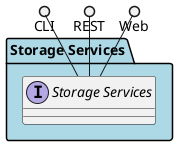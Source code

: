@startuml



package "Storage Services" #lightblue {

    interface "Storage Services" as i {
    
    }
}

CLI ()-- i
REST ()-- i
Web ()-- i

package "Storage Services" #lightblue {
    
}



@enduml
